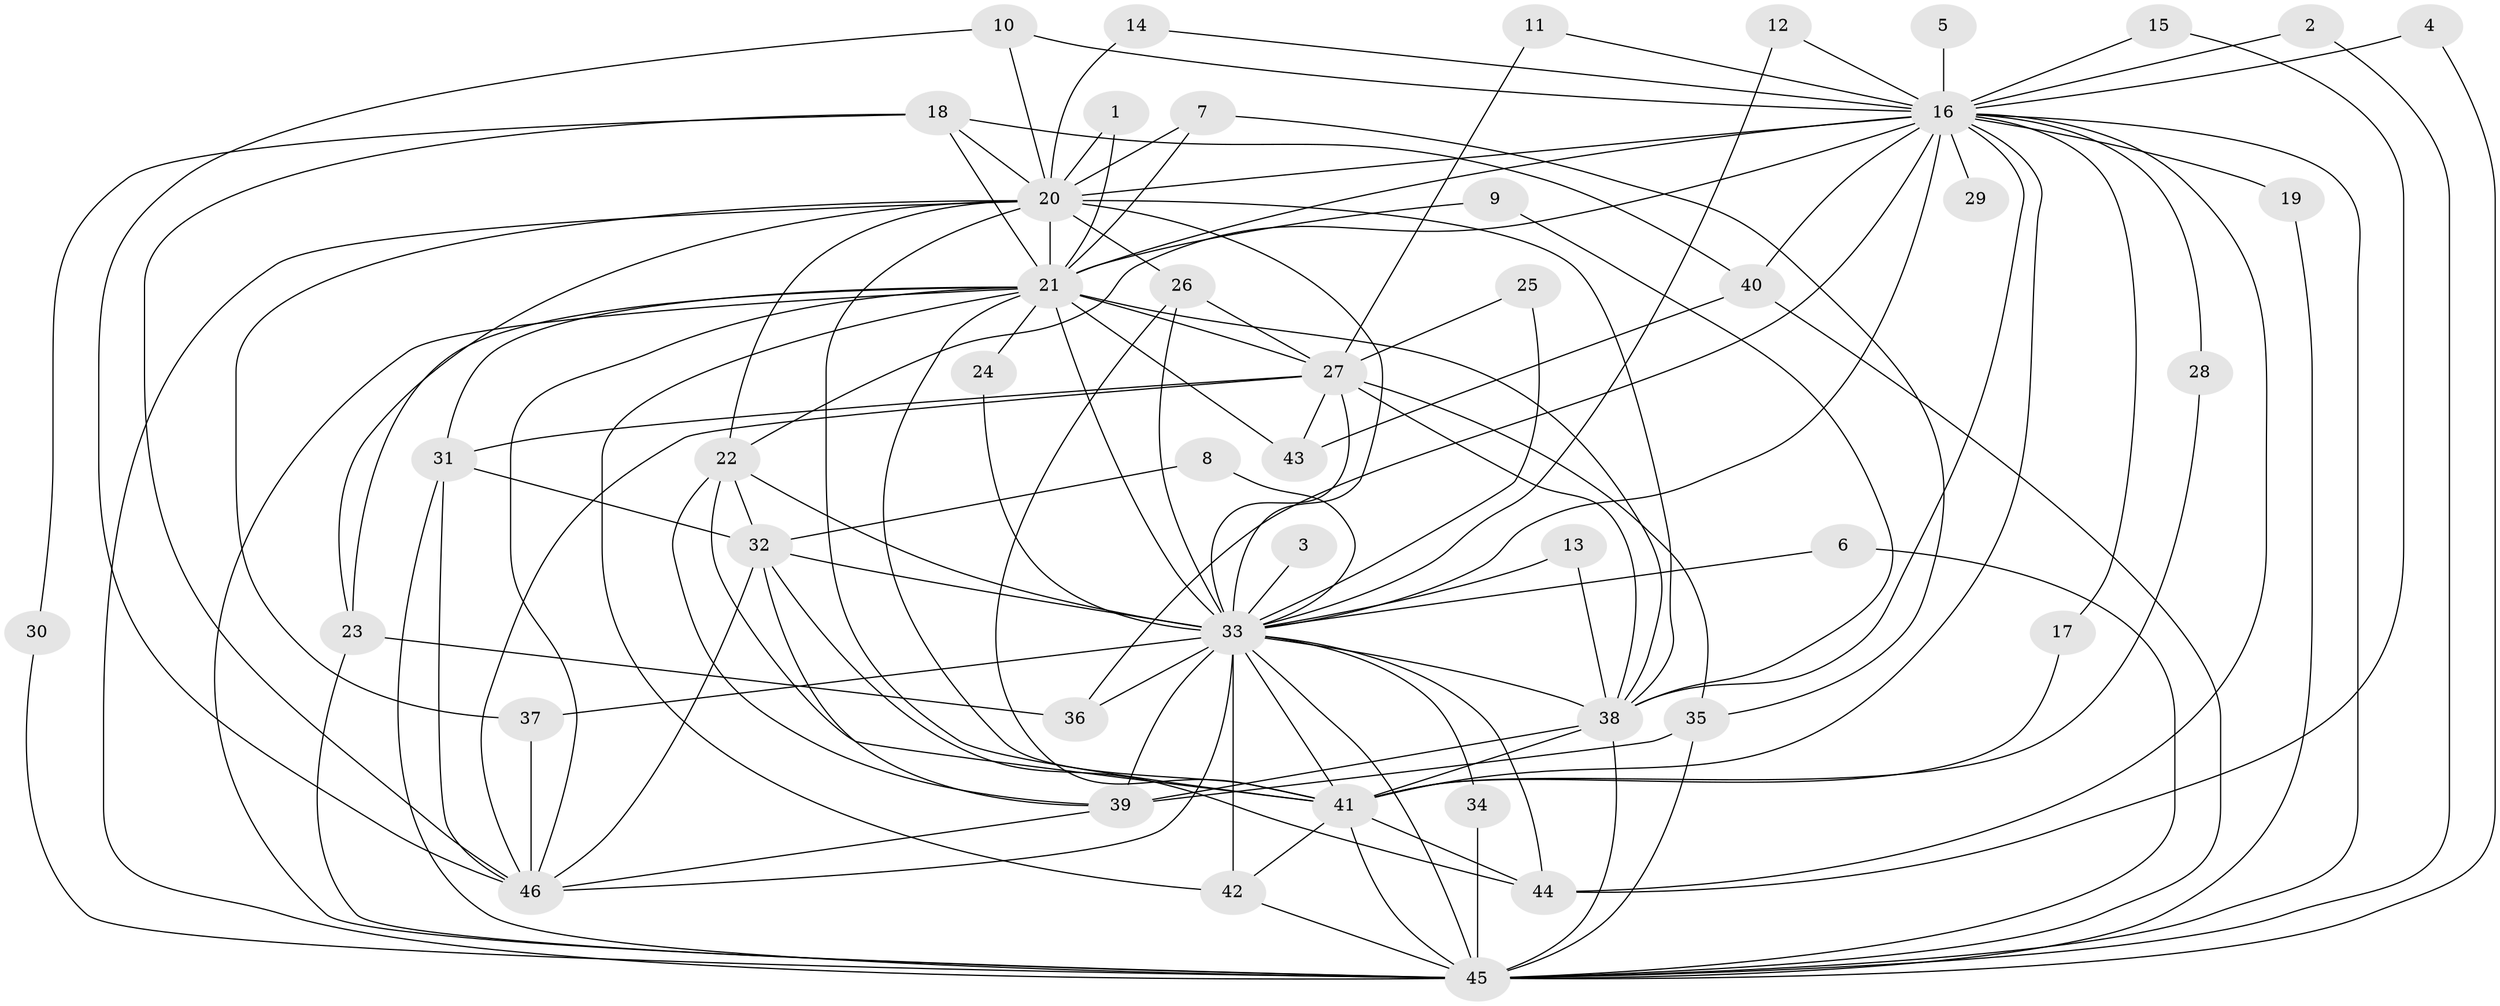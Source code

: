 // original degree distribution, {18: 0.010869565217391304, 14: 0.010869565217391304, 23: 0.010869565217391304, 11: 0.010869565217391304, 29: 0.010869565217391304, 15: 0.021739130434782608, 25: 0.010869565217391304, 17: 0.010869565217391304, 21: 0.010869565217391304, 7: 0.021739130434782608, 4: 0.06521739130434782, 8: 0.010869565217391304, 5: 0.03260869565217391, 3: 0.22826086956521738, 10: 0.010869565217391304, 2: 0.5217391304347826}
// Generated by graph-tools (version 1.1) at 2025/49/03/09/25 03:49:37]
// undirected, 46 vertices, 122 edges
graph export_dot {
graph [start="1"]
  node [color=gray90,style=filled];
  1;
  2;
  3;
  4;
  5;
  6;
  7;
  8;
  9;
  10;
  11;
  12;
  13;
  14;
  15;
  16;
  17;
  18;
  19;
  20;
  21;
  22;
  23;
  24;
  25;
  26;
  27;
  28;
  29;
  30;
  31;
  32;
  33;
  34;
  35;
  36;
  37;
  38;
  39;
  40;
  41;
  42;
  43;
  44;
  45;
  46;
  1 -- 20 [weight=1.0];
  1 -- 21 [weight=1.0];
  2 -- 16 [weight=1.0];
  2 -- 45 [weight=1.0];
  3 -- 33 [weight=1.0];
  4 -- 16 [weight=1.0];
  4 -- 45 [weight=1.0];
  5 -- 16 [weight=1.0];
  6 -- 33 [weight=1.0];
  6 -- 45 [weight=1.0];
  7 -- 20 [weight=1.0];
  7 -- 21 [weight=2.0];
  7 -- 35 [weight=1.0];
  8 -- 32 [weight=1.0];
  8 -- 33 [weight=1.0];
  9 -- 21 [weight=1.0];
  9 -- 38 [weight=1.0];
  10 -- 16 [weight=1.0];
  10 -- 20 [weight=1.0];
  10 -- 46 [weight=1.0];
  11 -- 16 [weight=1.0];
  11 -- 27 [weight=1.0];
  12 -- 16 [weight=1.0];
  12 -- 33 [weight=1.0];
  13 -- 33 [weight=1.0];
  13 -- 38 [weight=1.0];
  14 -- 16 [weight=1.0];
  14 -- 20 [weight=1.0];
  15 -- 16 [weight=1.0];
  15 -- 44 [weight=1.0];
  16 -- 17 [weight=1.0];
  16 -- 19 [weight=2.0];
  16 -- 20 [weight=1.0];
  16 -- 21 [weight=3.0];
  16 -- 22 [weight=1.0];
  16 -- 28 [weight=1.0];
  16 -- 29 [weight=1.0];
  16 -- 33 [weight=2.0];
  16 -- 36 [weight=1.0];
  16 -- 38 [weight=1.0];
  16 -- 40 [weight=1.0];
  16 -- 41 [weight=1.0];
  16 -- 44 [weight=1.0];
  16 -- 45 [weight=2.0];
  17 -- 41 [weight=1.0];
  18 -- 20 [weight=1.0];
  18 -- 21 [weight=1.0];
  18 -- 30 [weight=1.0];
  18 -- 40 [weight=1.0];
  18 -- 46 [weight=1.0];
  19 -- 45 [weight=1.0];
  20 -- 21 [weight=3.0];
  20 -- 22 [weight=1.0];
  20 -- 23 [weight=1.0];
  20 -- 26 [weight=1.0];
  20 -- 33 [weight=2.0];
  20 -- 37 [weight=1.0];
  20 -- 38 [weight=1.0];
  20 -- 41 [weight=2.0];
  20 -- 45 [weight=1.0];
  21 -- 23 [weight=1.0];
  21 -- 24 [weight=1.0];
  21 -- 27 [weight=1.0];
  21 -- 31 [weight=1.0];
  21 -- 33 [weight=6.0];
  21 -- 38 [weight=3.0];
  21 -- 41 [weight=4.0];
  21 -- 42 [weight=1.0];
  21 -- 43 [weight=1.0];
  21 -- 45 [weight=3.0];
  21 -- 46 [weight=1.0];
  22 -- 32 [weight=1.0];
  22 -- 33 [weight=1.0];
  22 -- 39 [weight=1.0];
  22 -- 41 [weight=1.0];
  23 -- 36 [weight=1.0];
  23 -- 45 [weight=1.0];
  24 -- 33 [weight=1.0];
  25 -- 27 [weight=1.0];
  25 -- 33 [weight=1.0];
  26 -- 27 [weight=1.0];
  26 -- 33 [weight=1.0];
  26 -- 41 [weight=1.0];
  27 -- 31 [weight=1.0];
  27 -- 33 [weight=1.0];
  27 -- 35 [weight=1.0];
  27 -- 38 [weight=1.0];
  27 -- 43 [weight=1.0];
  27 -- 46 [weight=1.0];
  28 -- 41 [weight=1.0];
  30 -- 45 [weight=1.0];
  31 -- 32 [weight=2.0];
  31 -- 45 [weight=1.0];
  31 -- 46 [weight=1.0];
  32 -- 33 [weight=3.0];
  32 -- 39 [weight=1.0];
  32 -- 44 [weight=1.0];
  32 -- 46 [weight=1.0];
  33 -- 34 [weight=1.0];
  33 -- 36 [weight=1.0];
  33 -- 37 [weight=3.0];
  33 -- 38 [weight=2.0];
  33 -- 39 [weight=2.0];
  33 -- 41 [weight=2.0];
  33 -- 42 [weight=2.0];
  33 -- 44 [weight=2.0];
  33 -- 45 [weight=2.0];
  33 -- 46 [weight=1.0];
  34 -- 45 [weight=1.0];
  35 -- 39 [weight=1.0];
  35 -- 45 [weight=2.0];
  37 -- 46 [weight=1.0];
  38 -- 39 [weight=1.0];
  38 -- 41 [weight=1.0];
  38 -- 45 [weight=2.0];
  39 -- 46 [weight=1.0];
  40 -- 43 [weight=1.0];
  40 -- 45 [weight=1.0];
  41 -- 42 [weight=1.0];
  41 -- 44 [weight=1.0];
  41 -- 45 [weight=1.0];
  42 -- 45 [weight=1.0];
}
